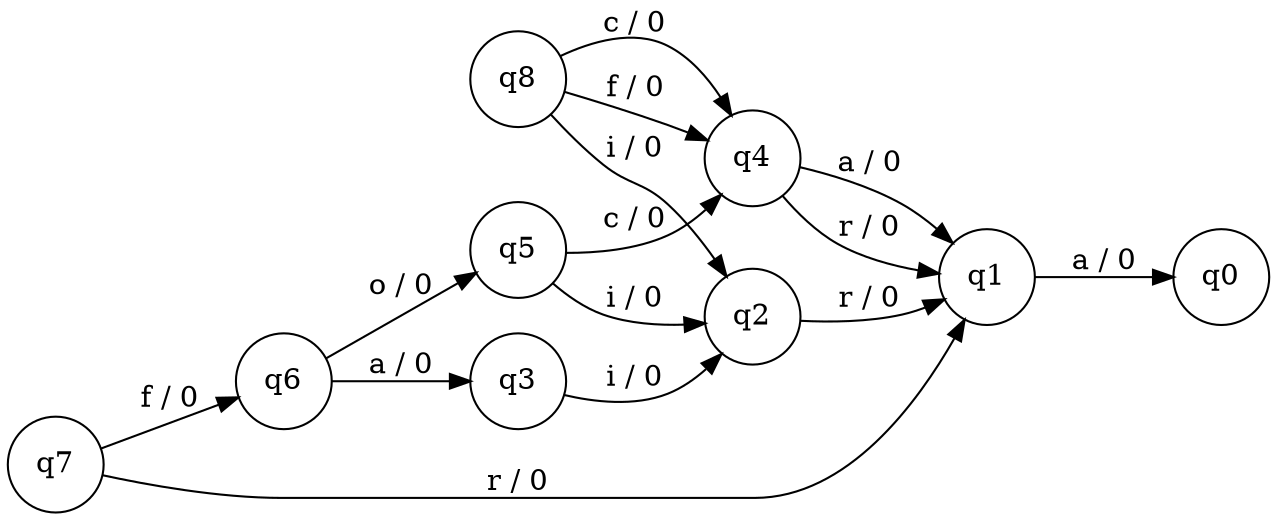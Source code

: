 digraph G {
rankdir=LR;
node [shape=circle];
	q0 [label="q0"];
	q1 [label="q1"];
	q2 [label="q2"];
	q3 [label="q3"];
	q4 [label="q4"];
	q5 [label="q5"];
	q6 [label="q6"];
	q7 [label="q7"];
	q8 [label="q8"];
	q1 -> q0 [label="a / 0"];
	q2 -> q1 [label="r / 0"];
	q3 -> q2 [label="i / 0"];
	q4 -> q1 [label="a / 0"];
	q4 -> q1 [label="r / 0"];
	q5 -> q4 [label="c / 0"];
	q5 -> q2 [label="i / 0"];
	q6 -> q3 [label="a / 0"];
	q6 -> q5 [label="o / 0"];
	q7 -> q6 [label="f / 0"];
	q7 -> q1 [label="r / 0"];
	q8 -> q4 [label="c / 0"];
	q8 -> q4 [label="f / 0"];
	q8 -> q2 [label="i / 0"];
}
